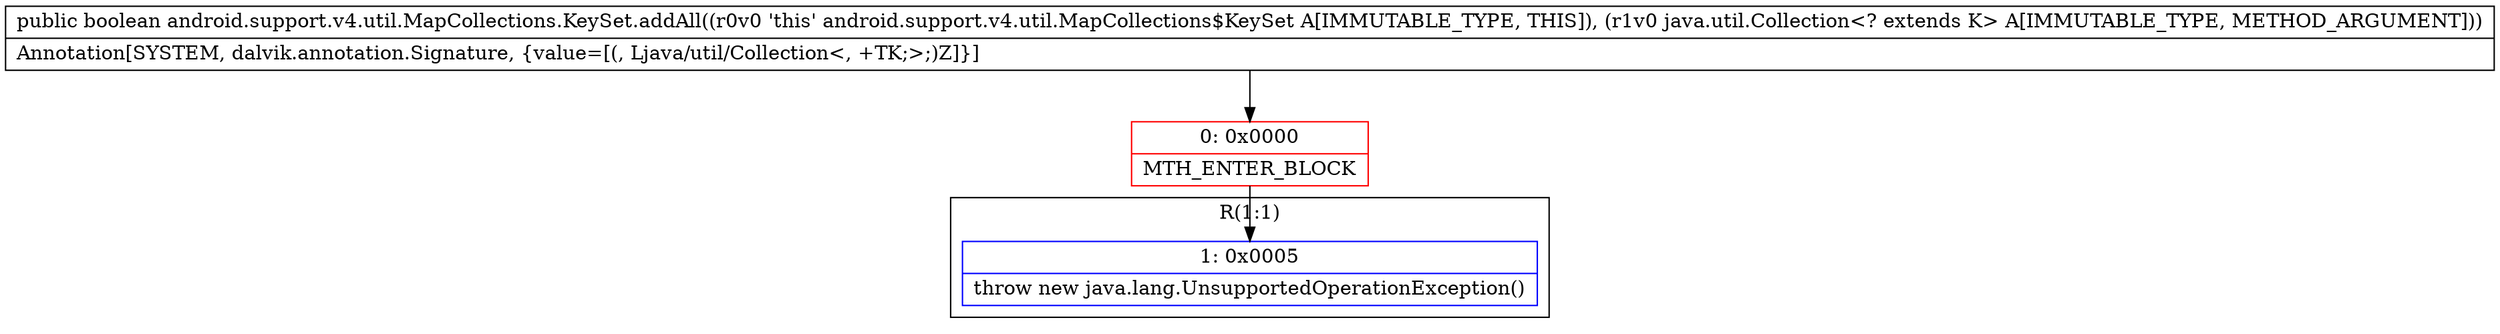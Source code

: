 digraph "CFG forandroid.support.v4.util.MapCollections.KeySet.addAll(Ljava\/util\/Collection;)Z" {
subgraph cluster_Region_748577534 {
label = "R(1:1)";
node [shape=record,color=blue];
Node_1 [shape=record,label="{1\:\ 0x0005|throw new java.lang.UnsupportedOperationException()\l}"];
}
Node_0 [shape=record,color=red,label="{0\:\ 0x0000|MTH_ENTER_BLOCK\l}"];
MethodNode[shape=record,label="{public boolean android.support.v4.util.MapCollections.KeySet.addAll((r0v0 'this' android.support.v4.util.MapCollections$KeySet A[IMMUTABLE_TYPE, THIS]), (r1v0 java.util.Collection\<? extends K\> A[IMMUTABLE_TYPE, METHOD_ARGUMENT]))  | Annotation[SYSTEM, dalvik.annotation.Signature, \{value=[(, Ljava\/util\/Collection\<, +TK;\>;)Z]\}]\l}"];
MethodNode -> Node_0;
Node_0 -> Node_1;
}

